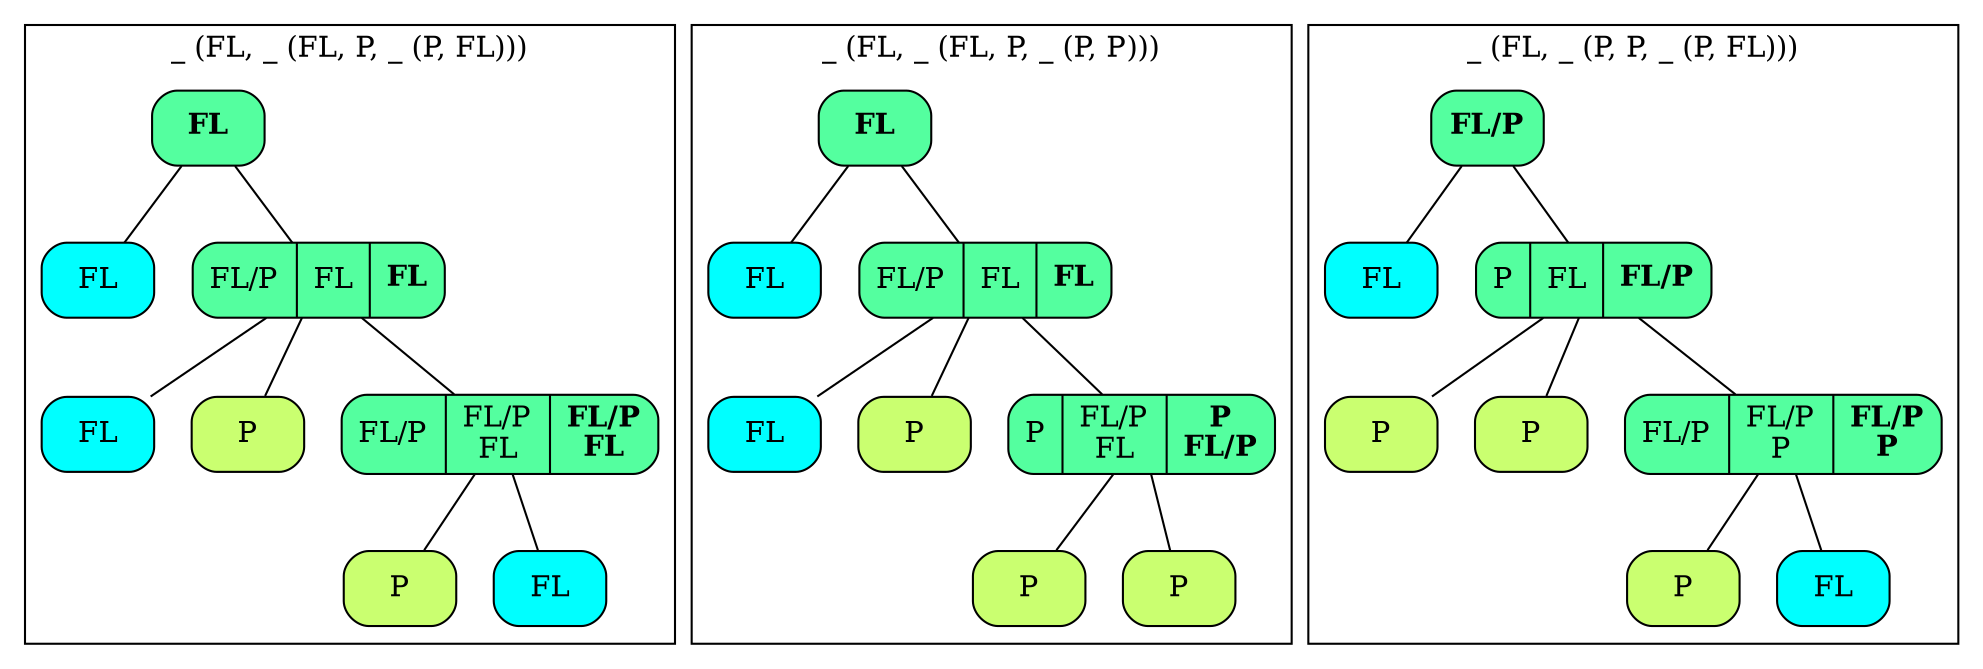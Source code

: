 graph "Fitch1" {

#   node [fontsize=10, width=".2", height=".2", margin=0];
#   graph[fontsize=8];
node [shape=Mrecord style=filled]

subgraph cluster01 {
    label="_ (FL, _ (FL, P, _ (P, FL)))"

    n010 [label=<<B>FL</B>>,	fillcolor="seagreen1"] ;
    n011 [label="FL",		fillcolor="cyan"] ;
    n012 [label=<FL/P | FL | <B>FL</B>> fillcolor="seagreen1"];
    n013 [label="FL", 		fillcolor="cyan"] ;
    n014 [label="P", 		fillcolor="darkolivegreen1"] ;
    n015 [label=<FL/P | FL/P<br/>FL | <B>FL/P<br/>FL</B>> fillcolor="seagreen1"];
    n016 [label="P", 		fillcolor="darkolivegreen1"] ;
    n017 [label="FL", 		fillcolor="cyan"] ;

    n010 -- n011 ;
    n010 -- n012 ;
    n012 -- n013 ;
    n012 -- n014 ;
    n012 -- n015 ;
    n015 -- n016 ;
    n015 -- n017 ;
}

subgraph cluster02 {
    label="_ (FL, _ (FL, P, _ (P, P)))"

    n020 [label=<<B>FL</B>>,	fillcolor="seagreen1"] ;
    n021 [label="FL",		fillcolor="cyan"] ;
    n022 [label=<FL/P | FL | <B>FL</B>> fillcolor="seagreen1"];
    n023 [label="FL", 		fillcolor="cyan"] ;
    n024 [label="P", 		fillcolor="darkolivegreen1"] ;
    n025 [label=<P | FL/P<br/>FL | <B>P<br/>FL/P</B>> fillcolor="seagreen1"];
    n026 [label="P", 		fillcolor="darkolivegreen1"] ;
    n027 [label="P", 		fillcolor="darkolivegreen1"] ;

    n020 -- n021 ;
    n020 -- n022 ;
    n022 -- n023 ;
    n022 -- n024 ;
    n022 -- n025 ;
    n025 -- n026 ;
    n025 -- n027 ;
}

subgraph cluster03 {
    label="_ (FL, _ (P, P, _ (P, FL)))"

    n030 [label=<<B>FL/P</B>>,	fillcolor="seagreen1"] ;
    n031 [label="FL",		fillcolor="cyan"] ;
    n032 [label=<P | FL | <B>FL/P</B>> fillcolor="seagreen1"];
    n033 [label="P", 		fillcolor="darkolivegreen1"] ;
    n034 [label="P", 		fillcolor="darkolivegreen1"] ;
    n035 [label=<FL/P | FL/P<br/>P | <B>FL/P<br/>P</B>> fillcolor="seagreen1"];
    n036 [label="P", 		fillcolor="darkolivegreen1"] ;
    n037 [label="FL", 		fillcolor="cyan"] ;

    n030 -- n031 ;
    n030 -- n032 ;
    n032 -- n033 ;
    n032 -- n034 ;
    n032 -- n035 ;
    n035 -- n036 ;
    n035 -- n037 ;
}

}